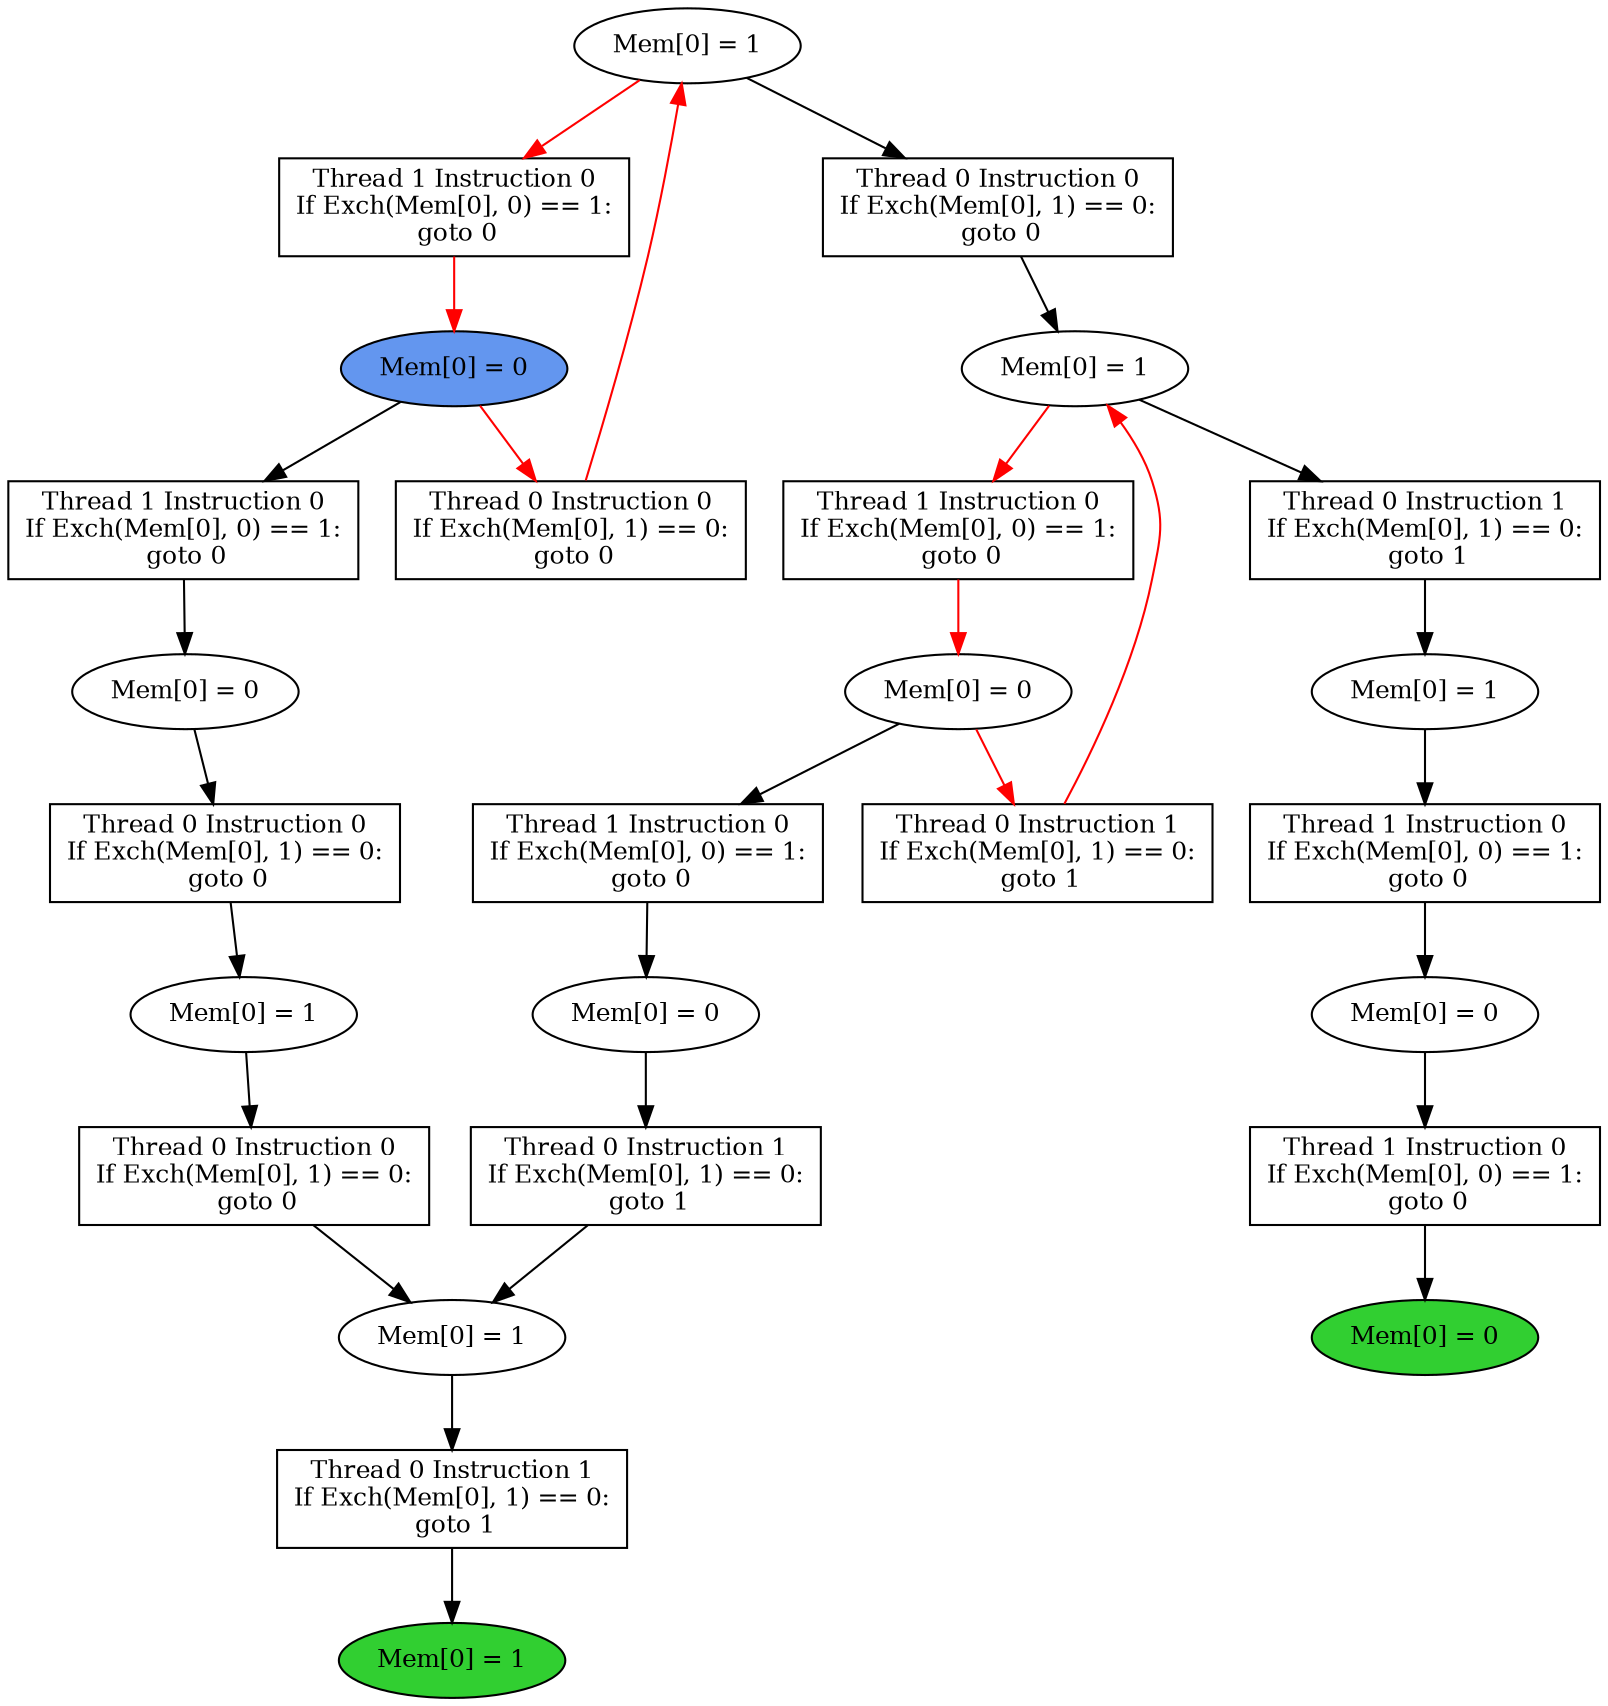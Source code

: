 digraph "graph" {
graph [fontsize=12]
node [fontsize=12]
edge [fontsize=12]
rankdir=TB;
"N20" -> "N19" [uuid = "<A0, END1>", color = "#000000", fontcolor = "#ffffff", style = "solid", label = "", dir = "forward", weight = "1"]
"N15" -> "N14" [uuid = "<A1, S8>", color = "#000000", fontcolor = "#ffffff", style = "solid", label = "", dir = "forward", weight = "1"]
"N16" -> "N10" [uuid = "<A2, S4>", color = "#000000", fontcolor = "#ffffff", style = "solid", label = "", dir = "forward", weight = "1"]
"N34" -> "N31" [uuid = "<A3, S2>", color = "#ff0000", fontcolor = "#ffffff", style = "solid", label = "", dir = "back", weight = "1"]
"N24" -> "N23" [uuid = "<A4, S0>", color = "#000000", fontcolor = "#ffffff", style = "solid", label = "", dir = "forward", weight = "1"]
"N30" -> "N29" [uuid = "<A5, START$0>", color = "#ff0000", fontcolor = "#ffffff", style = "solid", label = "", dir = "forward", weight = "1"]
"N18" -> "N17" [uuid = "<A6, S7>", color = "#000000", fontcolor = "#ffffff", style = "solid", label = "", dir = "forward", weight = "1"]
"N33" -> "N32" [uuid = "<A7, S6>", color = "#ff0000", fontcolor = "#ffffff", style = "solid", label = "", dir = "forward", weight = "1"]
"N22" -> "N21" [uuid = "<A8, S5>", color = "#000000", fontcolor = "#ffffff", style = "solid", label = "", dir = "forward", weight = "1"]
"N11" -> "N10" [uuid = "<A9, S4>", color = "#000000", fontcolor = "#ffffff", style = "solid", label = "", dir = "forward", weight = "1"]
"N13" -> "N12" [uuid = "<A10, S3>", color = "#000000", fontcolor = "#ffffff", style = "solid", label = "", dir = "forward", weight = "1"]
"N35" -> "N34" [uuid = "<A11, S2>", color = "#000000", fontcolor = "#ffffff", style = "solid", label = "", dir = "forward", weight = "1"]
"N36" -> "N28" [uuid = "<A12, S1>", color = "#ff0000", fontcolor = "#ffffff", style = "solid", label = "", dir = "back", weight = "1"]
"N9" -> "N8" [uuid = "<A13, END0>", color = "#000000", fontcolor = "#ffffff", style = "solid", label = "", dir = "forward", weight = "1"]
"N21" -> "N20" [uuid = "<A0, S5>", color = "#000000", fontcolor = "#ffffff", style = "solid", label = "", dir = "forward", weight = "1"]
"N29" -> "N15" [uuid = "<A1, START$0>", color = "#000000", fontcolor = "#ffffff", style = "solid", label = "", dir = "forward", weight = "1"]
"N17" -> "N16" [uuid = "<A2, S7>", color = "#000000", fontcolor = "#ffffff", style = "solid", label = "", dir = "forward", weight = "1"]
"N32" -> "N31" [uuid = "<A3, S6>", color = "#ff0000", fontcolor = "#ffffff", style = "solid", label = "", dir = "forward", weight = "1"]
"N34" -> "N24" [uuid = "<A4, S2>", color = "#000000", fontcolor = "#ffffff", style = "solid", label = "", dir = "forward", weight = "1"]
"N36" -> "N30" [uuid = "<A5, S1>", color = "#ff0000", fontcolor = "#ffffff", style = "solid", label = "", dir = "forward", weight = "1"]
"N32" -> "N18" [uuid = "<A6, S6>", color = "#000000", fontcolor = "#ffffff", style = "solid", label = "", dir = "forward", weight = "1"]
"N34" -> "N33" [uuid = "<A7, S2>", color = "#ff0000", fontcolor = "#ffffff", style = "solid", label = "", dir = "forward", weight = "1"]
"N23" -> "N22" [uuid = "<A8, S0>", color = "#000000", fontcolor = "#ffffff", style = "solid", label = "", dir = "forward", weight = "1"]
"N12" -> "N11" [uuid = "<A9, S3>", color = "#000000", fontcolor = "#ffffff", style = "solid", label = "", dir = "forward", weight = "1"]
"N14" -> "N13" [uuid = "<A10, S8>", color = "#000000", fontcolor = "#ffffff", style = "solid", label = "", dir = "forward", weight = "1"]
"N36" -> "N35" [uuid = "<A11, S1>", color = "#000000", fontcolor = "#ffffff", style = "solid", label = "", dir = "forward", weight = "1"]
"N29" -> "N28" [uuid = "<A12, START$0>", color = "#ff0000", fontcolor = "#ffffff", style = "solid", label = "", dir = "forward", weight = "1"]
"N10" -> "N9" [uuid = "<A13, S4>", color = "#000000", fontcolor = "#ffffff", style = "solid", label = "", dir = "forward", weight = "1"]
"N8" [uuid="END0", label="Mem[0] = 1", fillcolor = "#31cf31", fontcolor = "#000000", shape = "ellipse", style = "filled, solid"]
"N9" [uuid="A13", label="Thread 0 Instruction 1
If Exch(Mem[0], 1) == 0:
 goto 1", fillcolor = "#ffffff", fontcolor = "#000000", shape = "box", style = "filled, solid"]
"N10" [uuid="S4", label="Mem[0] = 1", fillcolor = "#ffffff", fontcolor = "#000000", shape = "ellipse", style = "filled, solid"]
"N11" [uuid="A9", label="Thread 0 Instruction 0
If Exch(Mem[0], 1) == 0:
 goto 0", fillcolor = "#ffffff", fontcolor = "#000000", shape = "box", style = "filled, solid"]
"N12" [uuid="S3", label="Mem[0] = 1", fillcolor = "#ffffff", fontcolor = "#000000", shape = "ellipse", style = "filled, solid"]
"N13" [uuid="A10", label="Thread 0 Instruction 0
If Exch(Mem[0], 1) == 0:
 goto 0", fillcolor = "#ffffff", fontcolor = "#000000", shape = "box", style = "filled, solid"]
"N14" [uuid="S8", label="Mem[0] = 0", fillcolor = "#ffffff", fontcolor = "#000000", shape = "ellipse", style = "filled, solid"]
"N15" [uuid="A1", label="Thread 1 Instruction 0
If Exch(Mem[0], 0) == 1:
 goto 0", fillcolor = "#ffffff", fontcolor = "#000000", shape = "box", style = "filled, solid"]
"N16" [uuid="A2", label="Thread 0 Instruction 1
If Exch(Mem[0], 1) == 0:
 goto 1", fillcolor = "#ffffff", fontcolor = "#000000", shape = "box", style = "filled, solid"]
"N17" [uuid="S7", label="Mem[0] = 0", fillcolor = "#ffffff", fontcolor = "#000000", shape = "ellipse", style = "filled, solid"]
"N18" [uuid="A6", label="Thread 1 Instruction 0
If Exch(Mem[0], 0) == 1:
 goto 0", fillcolor = "#ffffff", fontcolor = "#000000", shape = "box", style = "filled, solid"]
"N19" [uuid="END1", label="Mem[0] = 0", fillcolor = "#31cf31", fontcolor = "#000000", shape = "ellipse", style = "filled, solid"]
"N20" [uuid="A0", label="Thread 1 Instruction 0
If Exch(Mem[0], 0) == 1:
 goto 0", fillcolor = "#ffffff", fontcolor = "#000000", shape = "box", style = "filled, solid"]
"N21" [uuid="S5", label="Mem[0] = 0", fillcolor = "#ffffff", fontcolor = "#000000", shape = "ellipse", style = "filled, solid"]
"N22" [uuid="A8", label="Thread 1 Instruction 0
If Exch(Mem[0], 0) == 1:
 goto 0", fillcolor = "#ffffff", fontcolor = "#000000", shape = "box", style = "filled, solid"]
"N23" [uuid="S0", label="Mem[0] = 1", fillcolor = "#ffffff", fontcolor = "#000000", shape = "ellipse", style = "filled, solid"]
"N24" [uuid="A4", label="Thread 0 Instruction 1
If Exch(Mem[0], 1) == 0:
 goto 1", fillcolor = "#ffffff", fontcolor = "#000000", shape = "box", style = "filled, solid"]
"N28" [uuid="A12", label="Thread 0 Instruction 0
If Exch(Mem[0], 1) == 0:
 goto 0", fillcolor = "#ffffff", fontcolor = "#000000", shape = "box", style = "filled, solid"]
"N29" [uuid="START$0", label="Mem[0] = 0", fillcolor = "#6396ef", fontcolor = "#000000", shape = "ellipse", style = "filled, solid"]
"N30" [uuid="A5", label="Thread 1 Instruction 0
If Exch(Mem[0], 0) == 1:
 goto 0", fillcolor = "#ffffff", fontcolor = "#000000", shape = "box", style = "filled, solid"]
"N31" [uuid="A3", label="Thread 0 Instruction 1
If Exch(Mem[0], 1) == 0:
 goto 1", fillcolor = "#ffffff", fontcolor = "#000000", shape = "box", style = "filled, solid"]
"N32" [uuid="S6", label="Mem[0] = 0", fillcolor = "#ffffff", fontcolor = "#000000", shape = "ellipse", style = "filled, solid"]
"N33" [uuid="A7", label="Thread 1 Instruction 0
If Exch(Mem[0], 0) == 1:
 goto 0", fillcolor = "#ffffff", fontcolor = "#000000", shape = "box", style = "filled, solid"]
"N34" [uuid="S2", label="Mem[0] = 1", fillcolor = "#ffffff", fontcolor = "#000000", shape = "ellipse", style = "filled, solid"]
"N35" [uuid="A11", label="Thread 0 Instruction 0
If Exch(Mem[0], 1) == 0:
 goto 0", fillcolor = "#ffffff", fontcolor = "#000000", shape = "box", style = "filled, solid"]
"N36" [uuid="S1", label="Mem[0] = 1", fillcolor = "#ffffff", fontcolor = "#000000", shape = "ellipse", style = "filled, solid"]
}